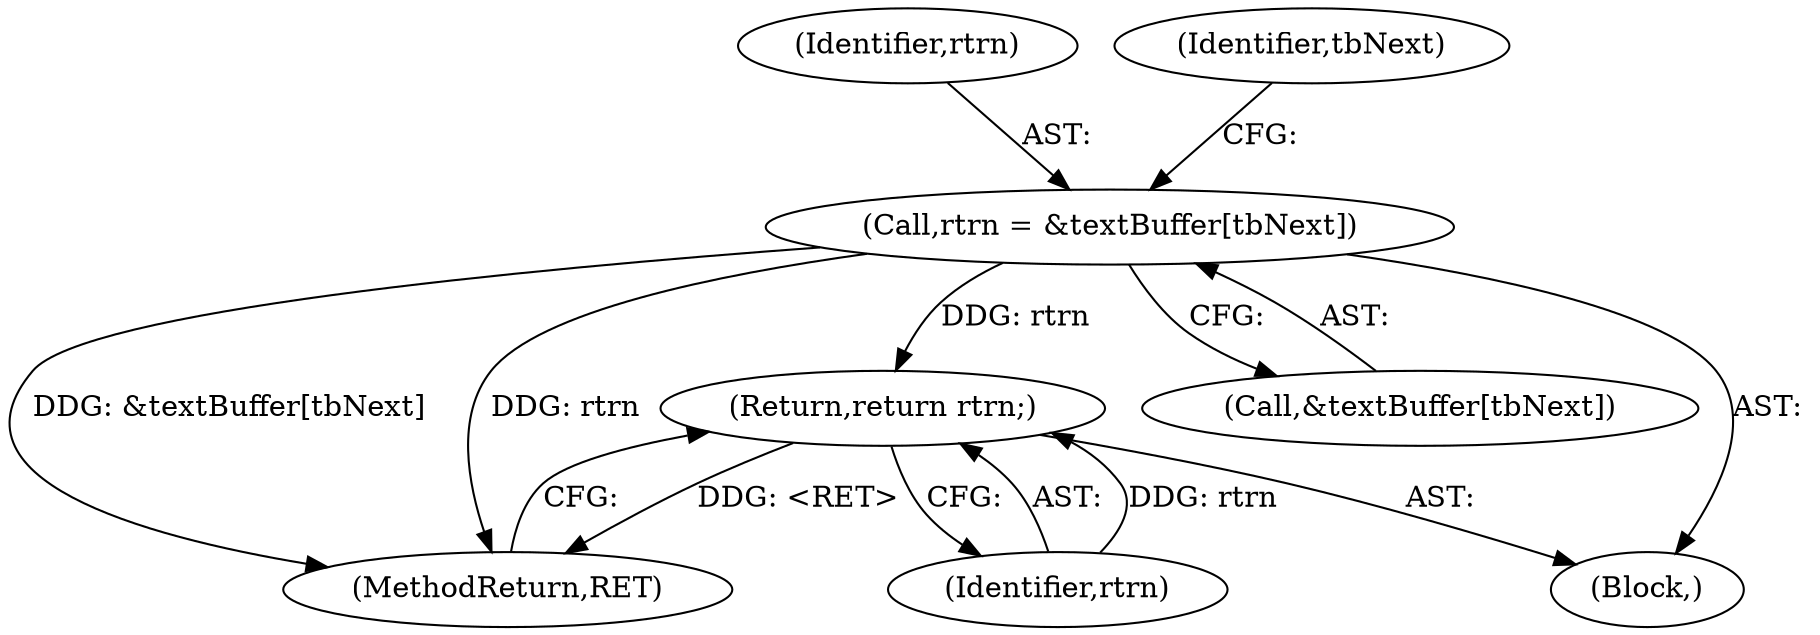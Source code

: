 digraph "1_xserver_94f11ca5cf011ef123bd222cabeaef6f424d76ac@array" {
"1000119" [label="(Call,rtrn = &textBuffer[tbNext])"];
"1000128" [label="(Return,return rtrn;)"];
"1000129" [label="(Identifier,rtrn)"];
"1000130" [label="(MethodReturn,RET)"];
"1000120" [label="(Identifier,rtrn)"];
"1000119" [label="(Call,rtrn = &textBuffer[tbNext])"];
"1000121" [label="(Call,&textBuffer[tbNext])"];
"1000102" [label="(Block,)"];
"1000128" [label="(Return,return rtrn;)"];
"1000126" [label="(Identifier,tbNext)"];
"1000119" -> "1000102"  [label="AST: "];
"1000119" -> "1000121"  [label="CFG: "];
"1000120" -> "1000119"  [label="AST: "];
"1000121" -> "1000119"  [label="AST: "];
"1000126" -> "1000119"  [label="CFG: "];
"1000119" -> "1000130"  [label="DDG: &textBuffer[tbNext]"];
"1000119" -> "1000130"  [label="DDG: rtrn"];
"1000119" -> "1000128"  [label="DDG: rtrn"];
"1000128" -> "1000102"  [label="AST: "];
"1000128" -> "1000129"  [label="CFG: "];
"1000129" -> "1000128"  [label="AST: "];
"1000130" -> "1000128"  [label="CFG: "];
"1000128" -> "1000130"  [label="DDG: <RET>"];
"1000129" -> "1000128"  [label="DDG: rtrn"];
}
